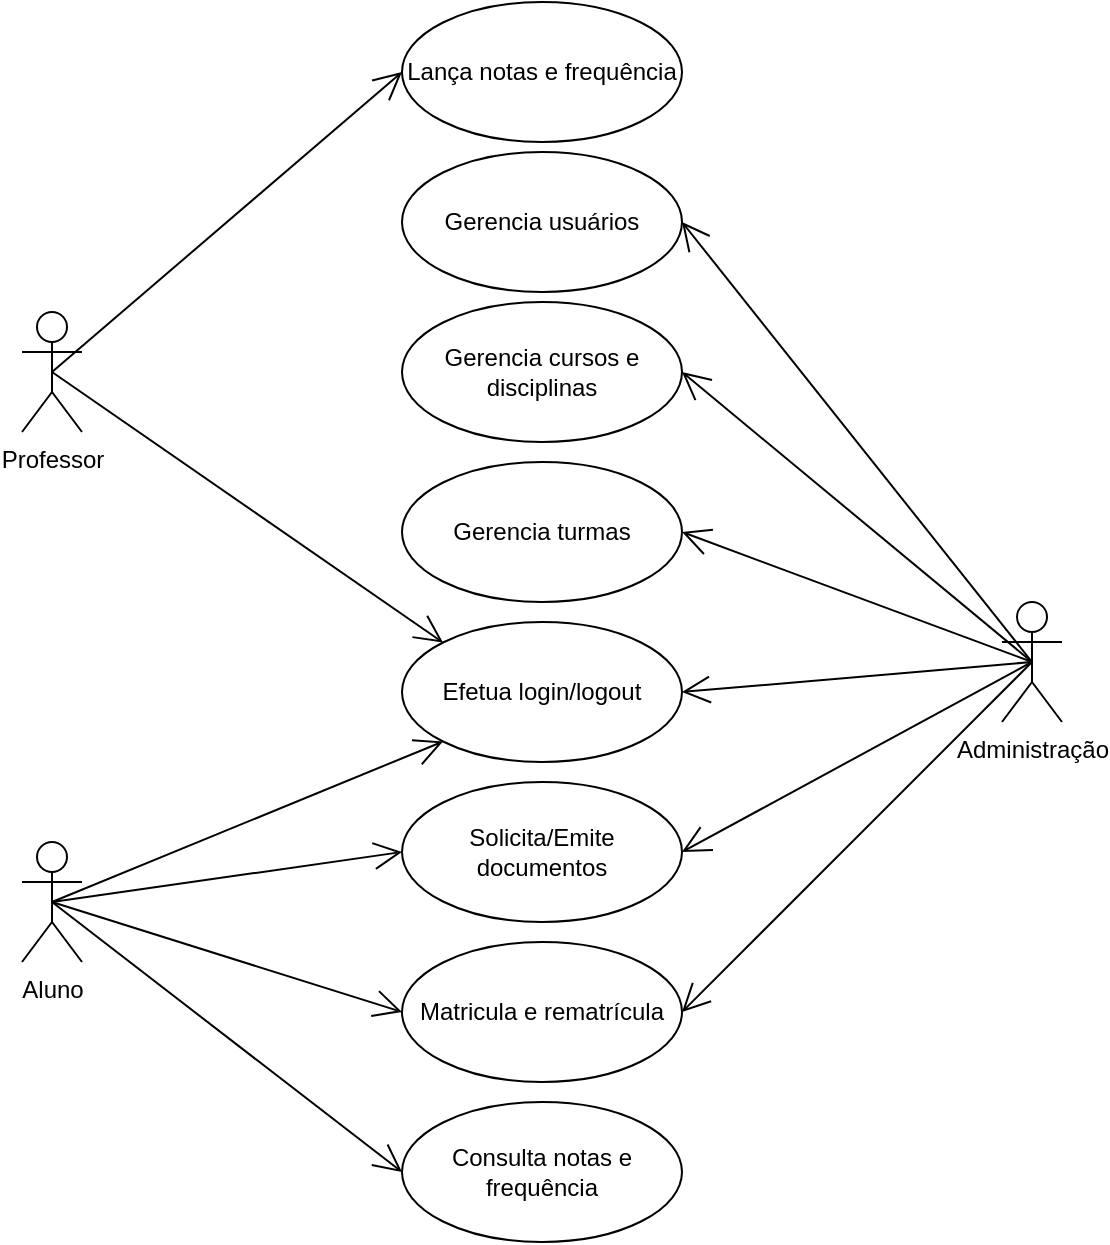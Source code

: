 <mxfile>
    <diagram id="6KyMjCCprkmyCfYntuGR" name="Page-1">
        <mxGraphModel dx="1352" dy="542" grid="1" gridSize="10" guides="1" tooltips="1" connect="1" arrows="1" fold="1" page="1" pageScale="1" pageWidth="850" pageHeight="1100" math="0" shadow="0">
            <root>
                <mxCell id="0"/>
                <mxCell id="1" parent="0"/>
                <mxCell id="2" value="Aluno" style="shape=umlActor;verticalLabelPosition=bottom;verticalAlign=top;html=1;" parent="1" vertex="1">
                    <mxGeometry x="190" y="590" width="30" height="60" as="geometry"/>
                </mxCell>
                <mxCell id="6" value="Administração" style="shape=umlActor;verticalLabelPosition=bottom;verticalAlign=top;html=1;" parent="1" vertex="1">
                    <mxGeometry x="680" y="470" width="30" height="60" as="geometry"/>
                </mxCell>
                <mxCell id="7" value="Professor" style="shape=umlActor;verticalLabelPosition=bottom;verticalAlign=top;html=1;" parent="1" vertex="1">
                    <mxGeometry x="190" y="325" width="30" height="60" as="geometry"/>
                </mxCell>
                <mxCell id="9" value="Gerencia usuários" style="ellipse;whiteSpace=wrap;html=1;" parent="1" vertex="1">
                    <mxGeometry x="380" y="245" width="140" height="70" as="geometry"/>
                </mxCell>
                <mxCell id="10" value="Gerencia cursos e disciplinas" style="ellipse;whiteSpace=wrap;html=1;" parent="1" vertex="1">
                    <mxGeometry x="380" y="320" width="140" height="70" as="geometry"/>
                </mxCell>
                <mxCell id="11" value="Gerencia turmas" style="ellipse;whiteSpace=wrap;html=1;" parent="1" vertex="1">
                    <mxGeometry x="380" y="400" width="140" height="70" as="geometry"/>
                </mxCell>
                <mxCell id="12" value="Matricula e rematrícula" style="ellipse;whiteSpace=wrap;html=1;" parent="1" vertex="1">
                    <mxGeometry x="380" y="640" width="140" height="70" as="geometry"/>
                </mxCell>
                <mxCell id="13" value="Lança notas e frequência" style="ellipse;whiteSpace=wrap;html=1;" parent="1" vertex="1">
                    <mxGeometry x="380" y="170" width="140" height="70" as="geometry"/>
                </mxCell>
                <mxCell id="14" value="Consulta notas e frequência" style="ellipse;whiteSpace=wrap;html=1;" parent="1" vertex="1">
                    <mxGeometry x="380" y="720" width="140" height="70" as="geometry"/>
                </mxCell>
                <mxCell id="15" value="Efetua login/logout" style="ellipse;whiteSpace=wrap;html=1;" parent="1" vertex="1">
                    <mxGeometry x="380" y="480" width="140" height="70" as="geometry"/>
                </mxCell>
                <mxCell id="17" value="" style="endArrow=open;endFill=1;endSize=12;html=1;entryX=0;entryY=1;entryDx=0;entryDy=0;exitX=0.5;exitY=0.5;exitDx=0;exitDy=0;exitPerimeter=0;" parent="1" source="2" target="15" edge="1">
                    <mxGeometry width="160" relative="1" as="geometry">
                        <mxPoint x="300" y="460" as="sourcePoint"/>
                        <mxPoint x="460" y="460" as="targetPoint"/>
                    </mxGeometry>
                </mxCell>
                <mxCell id="18" value="" style="endArrow=open;endFill=1;endSize=12;html=1;entryX=0;entryY=0;entryDx=0;entryDy=0;exitX=0.5;exitY=0.5;exitDx=0;exitDy=0;exitPerimeter=0;" parent="1" source="7" target="15" edge="1">
                    <mxGeometry width="160" relative="1" as="geometry">
                        <mxPoint x="250" y="277" as="sourcePoint"/>
                        <mxPoint x="390" y="205" as="targetPoint"/>
                    </mxGeometry>
                </mxCell>
                <mxCell id="19" value="" style="endArrow=open;endFill=1;endSize=12;html=1;entryX=1;entryY=0.5;entryDx=0;entryDy=0;exitX=0.5;exitY=0.5;exitDx=0;exitDy=0;exitPerimeter=0;" parent="1" source="6" target="15" edge="1">
                    <mxGeometry width="160" relative="1" as="geometry">
                        <mxPoint x="250" y="507" as="sourcePoint"/>
                        <mxPoint x="400" y="221" as="targetPoint"/>
                    </mxGeometry>
                </mxCell>
                <mxCell id="21" value="" style="endArrow=open;endFill=1;endSize=12;html=1;entryX=1;entryY=0.5;entryDx=0;entryDy=0;exitX=0.5;exitY=0.5;exitDx=0;exitDy=0;exitPerimeter=0;" parent="1" source="6" target="9" edge="1">
                    <mxGeometry width="160" relative="1" as="geometry">
                        <mxPoint x="620" y="400" as="sourcePoint"/>
                        <mxPoint x="530" y="205" as="targetPoint"/>
                    </mxGeometry>
                </mxCell>
                <mxCell id="23" value="" style="endArrow=open;endFill=1;endSize=12;html=1;exitX=0.5;exitY=0.5;exitDx=0;exitDy=0;exitPerimeter=0;entryX=1;entryY=0.5;entryDx=0;entryDy=0;" parent="1" source="6" target="10" edge="1">
                    <mxGeometry width="160" relative="1" as="geometry">
                        <mxPoint x="300" y="460" as="sourcePoint"/>
                        <mxPoint x="460" y="460" as="targetPoint"/>
                    </mxGeometry>
                </mxCell>
                <mxCell id="24" value="" style="endArrow=open;endFill=1;endSize=12;html=1;exitX=0.5;exitY=0.5;exitDx=0;exitDy=0;exitPerimeter=0;entryX=1;entryY=0.5;entryDx=0;entryDy=0;" parent="1" source="6" target="11" edge="1">
                    <mxGeometry width="160" relative="1" as="geometry">
                        <mxPoint x="688" y="412" as="sourcePoint"/>
                        <mxPoint x="530" y="365" as="targetPoint"/>
                    </mxGeometry>
                </mxCell>
                <mxCell id="26" value="" style="endArrow=open;endFill=1;endSize=12;html=1;exitX=0.5;exitY=0.5;exitDx=0;exitDy=0;exitPerimeter=0;entryX=1;entryY=0.5;entryDx=0;entryDy=0;" parent="1" source="6" target="12" edge="1">
                    <mxGeometry width="160" relative="1" as="geometry">
                        <mxPoint x="675" y="400" as="sourcePoint"/>
                        <mxPoint x="570" y="600" as="targetPoint"/>
                    </mxGeometry>
                </mxCell>
                <mxCell id="27" value="" style="endArrow=open;endFill=1;endSize=12;html=1;exitX=0.5;exitY=0.5;exitDx=0;exitDy=0;exitPerimeter=0;entryX=0;entryY=0.5;entryDx=0;entryDy=0;" parent="1" source="7" target="13" edge="1">
                    <mxGeometry width="160" relative="1" as="geometry">
                        <mxPoint x="300" y="480" as="sourcePoint"/>
                        <mxPoint x="460" y="460" as="targetPoint"/>
                    </mxGeometry>
                </mxCell>
                <mxCell id="29" value="" style="endArrow=open;endFill=1;endSize=12;html=1;exitX=0.5;exitY=0.5;exitDx=0;exitDy=0;exitPerimeter=0;entryX=0;entryY=0.5;entryDx=0;entryDy=0;" parent="1" source="2" target="12" edge="1">
                    <mxGeometry width="160" relative="1" as="geometry">
                        <mxPoint x="300" y="460" as="sourcePoint"/>
                        <mxPoint x="460" y="460" as="targetPoint"/>
                    </mxGeometry>
                </mxCell>
                <mxCell id="30" value="" style="endArrow=open;endFill=1;endSize=12;html=1;exitX=0.5;exitY=0.5;exitDx=0;exitDy=0;exitPerimeter=0;entryX=0;entryY=0.5;entryDx=0;entryDy=0;" parent="1" source="2" target="14" edge="1">
                    <mxGeometry width="160" relative="1" as="geometry">
                        <mxPoint x="250" y="275" as="sourcePoint"/>
                        <mxPoint x="390" y="525" as="targetPoint"/>
                    </mxGeometry>
                </mxCell>
                <mxCell id="31" value="Solicita/Emite documentos" style="ellipse;whiteSpace=wrap;html=1;" parent="1" vertex="1">
                    <mxGeometry x="380" y="560" width="140" height="70" as="geometry"/>
                </mxCell>
                <mxCell id="32" value="" style="endArrow=open;endFill=1;endSize=12;html=1;entryX=0;entryY=0.5;entryDx=0;entryDy=0;exitX=0.5;exitY=0.5;exitDx=0;exitDy=0;exitPerimeter=0;" parent="1" source="2" target="31" edge="1">
                    <mxGeometry width="160" relative="1" as="geometry">
                        <mxPoint x="205" y="390" as="sourcePoint"/>
                        <mxPoint x="460" y="560" as="targetPoint"/>
                    </mxGeometry>
                </mxCell>
                <mxCell id="33" value="" style="endArrow=open;endFill=1;endSize=12;html=1;entryX=1;entryY=0.5;entryDx=0;entryDy=0;exitX=0.5;exitY=0.5;exitDx=0;exitDy=0;exitPerimeter=0;" parent="1" source="6" target="31" edge="1">
                    <mxGeometry width="160" relative="1" as="geometry">
                        <mxPoint x="736" y="534" as="sourcePoint"/>
                        <mxPoint x="530" y="525" as="targetPoint"/>
                    </mxGeometry>
                </mxCell>
            </root>
        </mxGraphModel>
    </diagram>
</mxfile>